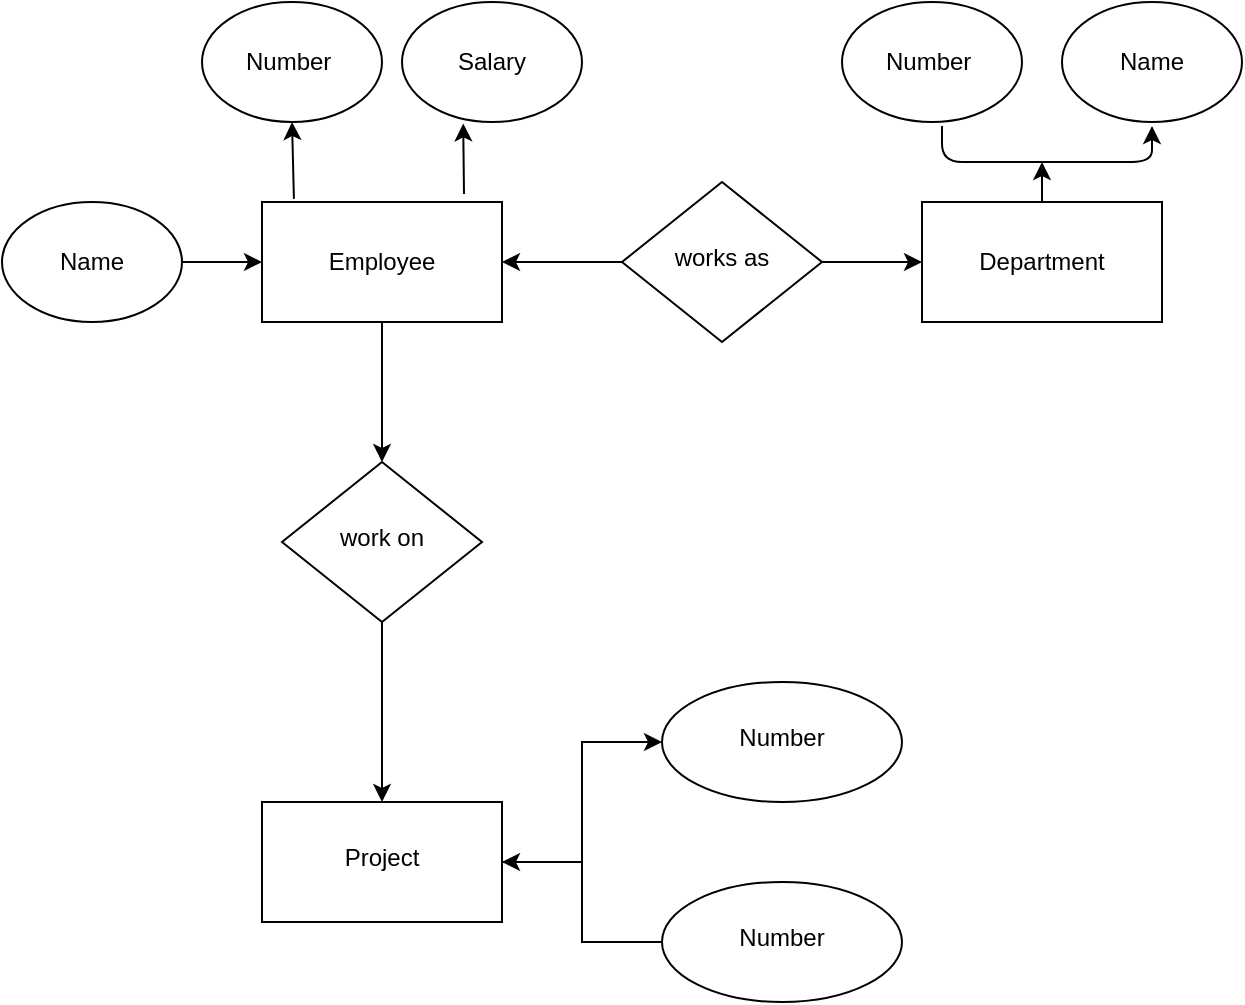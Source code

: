 <mxfile version="15.2.9" type="device"><diagram id="C5RBs43oDa-KdzZeNtuy" name="Page-1"><mxGraphModel dx="1876" dy="859" grid="1" gridSize="10" guides="1" tooltips="1" connect="1" arrows="1" fold="1" page="1" pageScale="1" pageWidth="827" pageHeight="1169" math="0" shadow="0"><root><mxCell id="WIyWlLk6GJQsqaUBKTNV-0"/><mxCell id="WIyWlLk6GJQsqaUBKTNV-1" parent="WIyWlLk6GJQsqaUBKTNV-0"/><mxCell id="WIyWlLk6GJQsqaUBKTNV-6" value="works as" style="rhombus;whiteSpace=wrap;html=1;shadow=0;fontFamily=Helvetica;fontSize=12;align=center;strokeWidth=1;spacing=6;spacingTop=-4;" parent="WIyWlLk6GJQsqaUBKTNV-1" vertex="1"><mxGeometry x="280" y="150" width="100" height="80" as="geometry"/></mxCell><mxCell id="1r79wWKu95C7z6xY_VRb-0" value="Department" style="rounded=0;whiteSpace=wrap;html=1;" vertex="1" parent="WIyWlLk6GJQsqaUBKTNV-1"><mxGeometry x="430" y="160" width="120" height="60" as="geometry"/></mxCell><mxCell id="1r79wWKu95C7z6xY_VRb-6" value="Number&amp;nbsp;" style="ellipse;whiteSpace=wrap;html=1;" vertex="1" parent="WIyWlLk6GJQsqaUBKTNV-1"><mxGeometry x="390" y="60" width="90" height="60" as="geometry"/></mxCell><mxCell id="1r79wWKu95C7z6xY_VRb-7" value="Name" style="ellipse;whiteSpace=wrap;html=1;" vertex="1" parent="WIyWlLk6GJQsqaUBKTNV-1"><mxGeometry x="500" y="60" width="90" height="60" as="geometry"/></mxCell><mxCell id="1r79wWKu95C7z6xY_VRb-10" value="" style="endArrow=classic;html=1;exitX=0;exitY=0.5;exitDx=0;exitDy=0;" edge="1" parent="WIyWlLk6GJQsqaUBKTNV-1" source="WIyWlLk6GJQsqaUBKTNV-6"><mxGeometry width="50" height="50" relative="1" as="geometry"><mxPoint x="150" y="310" as="sourcePoint"/><mxPoint x="220" y="190" as="targetPoint"/></mxGeometry></mxCell><mxCell id="1r79wWKu95C7z6xY_VRb-15" value="" style="endArrow=classic;html=1;entryX=0;entryY=0.5;entryDx=0;entryDy=0;" edge="1" parent="WIyWlLk6GJQsqaUBKTNV-1" target="1r79wWKu95C7z6xY_VRb-0"><mxGeometry width="50" height="50" relative="1" as="geometry"><mxPoint x="380" y="190" as="sourcePoint"/><mxPoint x="260" y="330" as="targetPoint"/></mxGeometry></mxCell><mxCell id="1r79wWKu95C7z6xY_VRb-16" value="" style="endArrow=classic;html=1;" edge="1" parent="WIyWlLk6GJQsqaUBKTNV-1"><mxGeometry width="50" height="50" relative="1" as="geometry"><mxPoint x="440" y="122" as="sourcePoint"/><mxPoint x="545" y="122" as="targetPoint"/><Array as="points"><mxPoint x="440" y="140"/><mxPoint x="545" y="140"/></Array></mxGeometry></mxCell><mxCell id="1r79wWKu95C7z6xY_VRb-17" value="" style="endArrow=classic;html=1;exitX=0.5;exitY=0;exitDx=0;exitDy=0;" edge="1" parent="WIyWlLk6GJQsqaUBKTNV-1" source="1r79wWKu95C7z6xY_VRb-0"><mxGeometry width="50" height="50" relative="1" as="geometry"><mxPoint x="210" y="380" as="sourcePoint"/><mxPoint x="490" y="140" as="targetPoint"/></mxGeometry></mxCell><mxCell id="1r79wWKu95C7z6xY_VRb-33" value="" style="edgeStyle=orthogonalEdgeStyle;rounded=0;orthogonalLoop=1;jettySize=auto;html=1;" edge="1" parent="WIyWlLk6GJQsqaUBKTNV-1" source="1r79wWKu95C7z6xY_VRb-19" target="1r79wWKu95C7z6xY_VRb-30"><mxGeometry relative="1" as="geometry"/></mxCell><mxCell id="1r79wWKu95C7z6xY_VRb-19" value="Employee" style="rounded=0;whiteSpace=wrap;html=1;" vertex="1" parent="WIyWlLk6GJQsqaUBKTNV-1"><mxGeometry x="100" y="160" width="120" height="60" as="geometry"/></mxCell><mxCell id="1r79wWKu95C7z6xY_VRb-21" value="Salary" style="ellipse;whiteSpace=wrap;html=1;" vertex="1" parent="WIyWlLk6GJQsqaUBKTNV-1"><mxGeometry x="170" y="60" width="90" height="60" as="geometry"/></mxCell><mxCell id="1r79wWKu95C7z6xY_VRb-22" value="Number&amp;nbsp;" style="ellipse;whiteSpace=wrap;html=1;" vertex="1" parent="WIyWlLk6GJQsqaUBKTNV-1"><mxGeometry x="70" y="60" width="90" height="60" as="geometry"/></mxCell><mxCell id="1r79wWKu95C7z6xY_VRb-28" value="" style="edgeStyle=orthogonalEdgeStyle;rounded=0;orthogonalLoop=1;jettySize=auto;html=1;" edge="1" parent="WIyWlLk6GJQsqaUBKTNV-1" source="1r79wWKu95C7z6xY_VRb-23" target="1r79wWKu95C7z6xY_VRb-19"><mxGeometry relative="1" as="geometry"/></mxCell><mxCell id="1r79wWKu95C7z6xY_VRb-23" value="Name" style="ellipse;whiteSpace=wrap;html=1;" vertex="1" parent="WIyWlLk6GJQsqaUBKTNV-1"><mxGeometry x="-30" y="160" width="90" height="60" as="geometry"/></mxCell><mxCell id="1r79wWKu95C7z6xY_VRb-25" value="" style="endArrow=classic;html=1;entryX=0.34;entryY=1.012;entryDx=0;entryDy=0;entryPerimeter=0;" edge="1" parent="WIyWlLk6GJQsqaUBKTNV-1" target="1r79wWKu95C7z6xY_VRb-21"><mxGeometry width="50" height="50" relative="1" as="geometry"><mxPoint x="201" y="156" as="sourcePoint"/><mxPoint x="150" y="60" as="targetPoint"/></mxGeometry></mxCell><mxCell id="1r79wWKu95C7z6xY_VRb-26" value="" style="endArrow=classic;html=1;entryX=0.5;entryY=1;entryDx=0;entryDy=0;exitX=0.133;exitY=-0.026;exitDx=0;exitDy=0;exitPerimeter=0;" edge="1" parent="WIyWlLk6GJQsqaUBKTNV-1" source="1r79wWKu95C7z6xY_VRb-19" target="1r79wWKu95C7z6xY_VRb-22"><mxGeometry width="50" height="50" relative="1" as="geometry"><mxPoint x="119" y="163" as="sourcePoint"/><mxPoint x="119" y="130" as="targetPoint"/></mxGeometry></mxCell><mxCell id="1r79wWKu95C7z6xY_VRb-35" value="" style="edgeStyle=orthogonalEdgeStyle;rounded=0;orthogonalLoop=1;jettySize=auto;html=1;" edge="1" parent="WIyWlLk6GJQsqaUBKTNV-1" source="1r79wWKu95C7z6xY_VRb-30" target="1r79wWKu95C7z6xY_VRb-34"><mxGeometry relative="1" as="geometry"/></mxCell><mxCell id="1r79wWKu95C7z6xY_VRb-30" value="work on" style="rhombus;whiteSpace=wrap;html=1;shadow=0;fontFamily=Helvetica;fontSize=12;align=center;strokeWidth=1;spacing=6;spacingTop=-4;" vertex="1" parent="WIyWlLk6GJQsqaUBKTNV-1"><mxGeometry x="110" y="290" width="100" height="80" as="geometry"/></mxCell><mxCell id="1r79wWKu95C7z6xY_VRb-39" value="" style="edgeStyle=orthogonalEdgeStyle;rounded=0;orthogonalLoop=1;jettySize=auto;html=1;" edge="1" parent="WIyWlLk6GJQsqaUBKTNV-1" source="1r79wWKu95C7z6xY_VRb-34" target="1r79wWKu95C7z6xY_VRb-36"><mxGeometry relative="1" as="geometry"/></mxCell><mxCell id="1r79wWKu95C7z6xY_VRb-34" value="Project" style="whiteSpace=wrap;html=1;shadow=0;strokeWidth=1;spacing=6;spacingTop=-4;" vertex="1" parent="WIyWlLk6GJQsqaUBKTNV-1"><mxGeometry x="100" y="460" width="120" height="60" as="geometry"/></mxCell><mxCell id="1r79wWKu95C7z6xY_VRb-36" value="Number" style="ellipse;whiteSpace=wrap;html=1;shadow=0;strokeWidth=1;spacing=6;spacingTop=-4;" vertex="1" parent="WIyWlLk6GJQsqaUBKTNV-1"><mxGeometry x="300" y="400" width="120" height="60" as="geometry"/></mxCell><mxCell id="1r79wWKu95C7z6xY_VRb-41" value="" style="edgeStyle=orthogonalEdgeStyle;rounded=0;orthogonalLoop=1;jettySize=auto;html=1;" edge="1" parent="WIyWlLk6GJQsqaUBKTNV-1" source="1r79wWKu95C7z6xY_VRb-40" target="1r79wWKu95C7z6xY_VRb-34"><mxGeometry relative="1" as="geometry"/></mxCell><mxCell id="1r79wWKu95C7z6xY_VRb-40" value="Number" style="ellipse;whiteSpace=wrap;html=1;shadow=0;strokeWidth=1;spacing=6;spacingTop=-4;" vertex="1" parent="WIyWlLk6GJQsqaUBKTNV-1"><mxGeometry x="300" y="500" width="120" height="60" as="geometry"/></mxCell></root></mxGraphModel></diagram></mxfile>